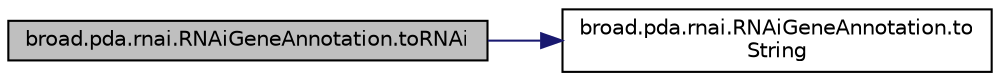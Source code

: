 digraph "broad.pda.rnai.RNAiGeneAnnotation.toRNAi"
{
  edge [fontname="Helvetica",fontsize="10",labelfontname="Helvetica",labelfontsize="10"];
  node [fontname="Helvetica",fontsize="10",shape=record];
  rankdir="LR";
  Node1 [label="broad.pda.rnai.RNAiGeneAnnotation.toRNAi",height=0.2,width=0.4,color="black", fillcolor="grey75", style="filled" fontcolor="black"];
  Node1 -> Node2 [color="midnightblue",fontsize="10",style="solid",fontname="Helvetica"];
  Node2 [label="broad.pda.rnai.RNAiGeneAnnotation.to\lString",height=0.2,width=0.4,color="black", fillcolor="white", style="filled",URL="$classbroad_1_1pda_1_1rnai_1_1_r_n_ai_gene_annotation.html#a59f07af825c0abe331fce5003a615d8e"];
}
